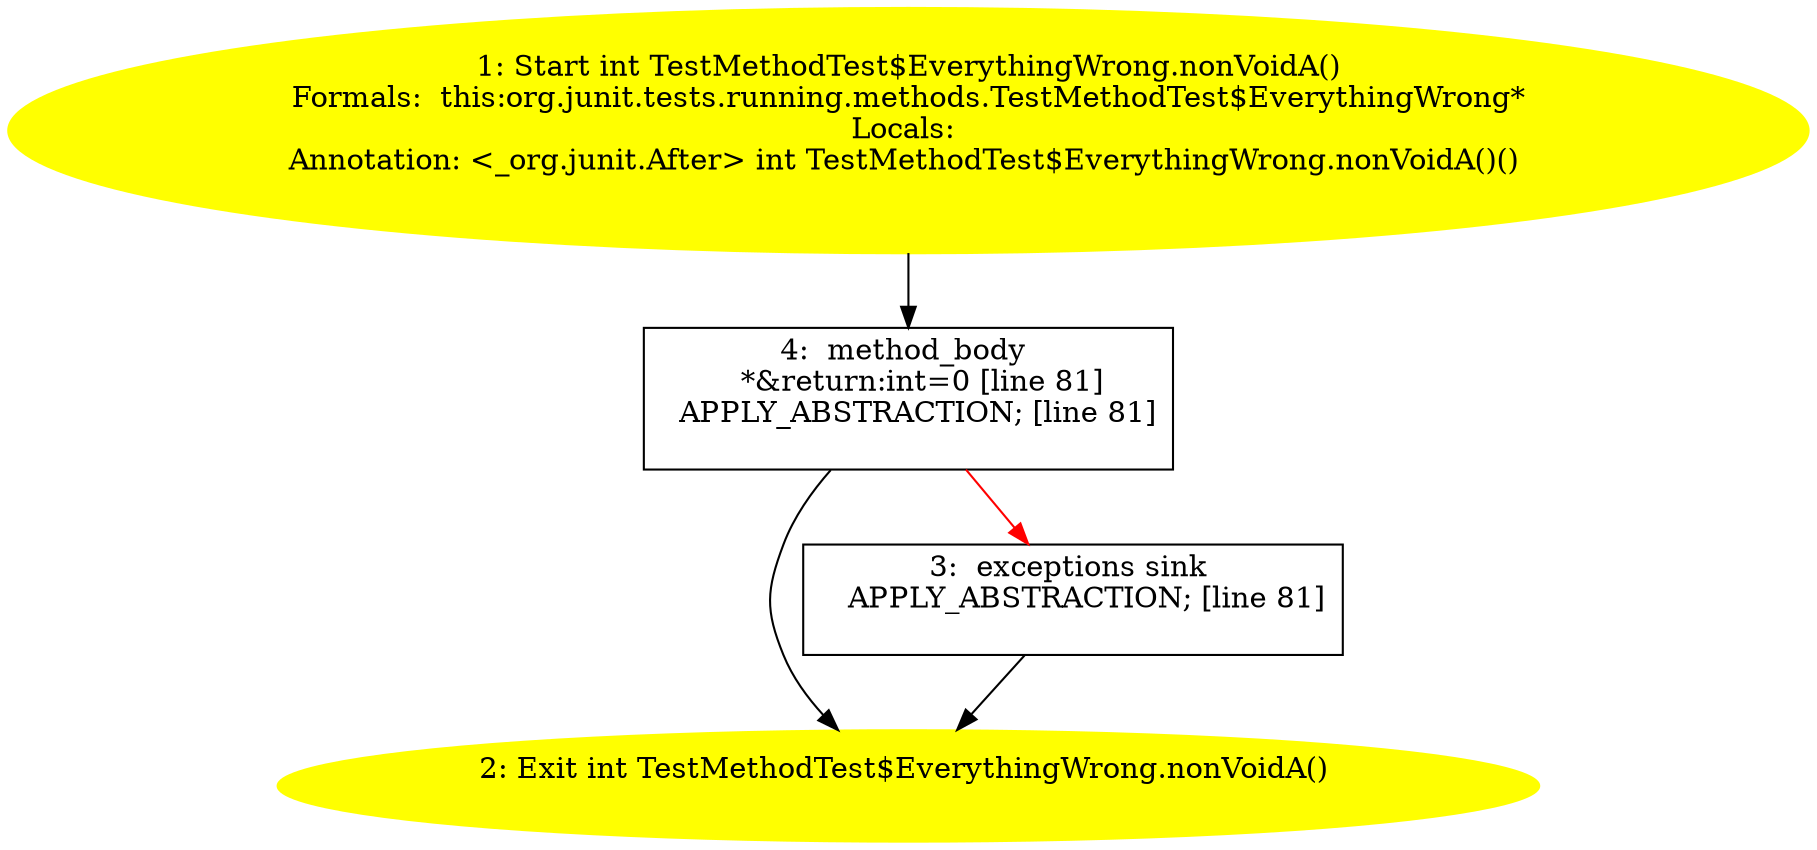 /* @generated */
digraph cfg {
"org.junit.tests.running.methods.TestMethodTest$EverythingWrong.nonVoidA():int.98cd0018c8433a8d2bffc4b00ef08acd_1" [label="1: Start int TestMethodTest$EverythingWrong.nonVoidA()\nFormals:  this:org.junit.tests.running.methods.TestMethodTest$EverythingWrong*\nLocals: \nAnnotation: <_org.junit.After> int TestMethodTest$EverythingWrong.nonVoidA()() \n  " color=yellow style=filled]
	

	 "org.junit.tests.running.methods.TestMethodTest$EverythingWrong.nonVoidA():int.98cd0018c8433a8d2bffc4b00ef08acd_1" -> "org.junit.tests.running.methods.TestMethodTest$EverythingWrong.nonVoidA():int.98cd0018c8433a8d2bffc4b00ef08acd_4" ;
"org.junit.tests.running.methods.TestMethodTest$EverythingWrong.nonVoidA():int.98cd0018c8433a8d2bffc4b00ef08acd_2" [label="2: Exit int TestMethodTest$EverythingWrong.nonVoidA() \n  " color=yellow style=filled]
	

"org.junit.tests.running.methods.TestMethodTest$EverythingWrong.nonVoidA():int.98cd0018c8433a8d2bffc4b00ef08acd_3" [label="3:  exceptions sink \n   APPLY_ABSTRACTION; [line 81]\n " shape="box"]
	

	 "org.junit.tests.running.methods.TestMethodTest$EverythingWrong.nonVoidA():int.98cd0018c8433a8d2bffc4b00ef08acd_3" -> "org.junit.tests.running.methods.TestMethodTest$EverythingWrong.nonVoidA():int.98cd0018c8433a8d2bffc4b00ef08acd_2" ;
"org.junit.tests.running.methods.TestMethodTest$EverythingWrong.nonVoidA():int.98cd0018c8433a8d2bffc4b00ef08acd_4" [label="4:  method_body \n   *&return:int=0 [line 81]\n  APPLY_ABSTRACTION; [line 81]\n " shape="box"]
	

	 "org.junit.tests.running.methods.TestMethodTest$EverythingWrong.nonVoidA():int.98cd0018c8433a8d2bffc4b00ef08acd_4" -> "org.junit.tests.running.methods.TestMethodTest$EverythingWrong.nonVoidA():int.98cd0018c8433a8d2bffc4b00ef08acd_2" ;
	 "org.junit.tests.running.methods.TestMethodTest$EverythingWrong.nonVoidA():int.98cd0018c8433a8d2bffc4b00ef08acd_4" -> "org.junit.tests.running.methods.TestMethodTest$EverythingWrong.nonVoidA():int.98cd0018c8433a8d2bffc4b00ef08acd_3" [color="red" ];
}
